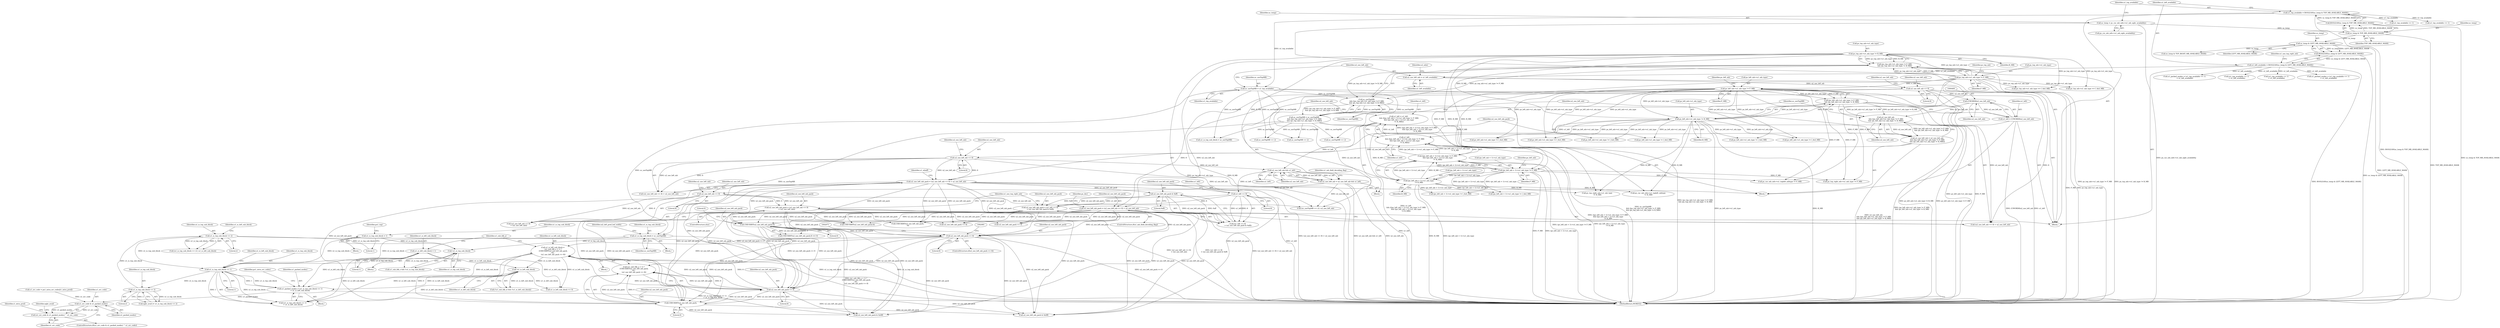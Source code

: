 digraph "0_Android_a583270e1c96d307469c83dc42bd3c5f1b9ef63f@integer" {
"1002397" [label="(Call,u1_packed_modes = (u1_is_top_sub_block << 1)\n + u1_is_left_sub_block)"];
"1002400" [label="(Call,u1_is_top_sub_block << 1)"];
"1002494" [label="(Call,u1_is_top_sub_block << 2)"];
"1002465" [label="(Call,u1_is_top_sub_block << 2)"];
"1002370" [label="(Call,!u1_is_top_sub_block)"];
"1001825" [label="(Call,u1_is_top_sub_block = uc_useTopMB)"];
"1000285" [label="(Call,uc_useTopMB = u1_top_available)"];
"1000257" [label="(Call,u1_top_available = BOOLEAN(uc_temp & TOP_MB_AVAILABLE_MASK))"];
"1000259" [label="(Call,BOOLEAN(uc_temp & TOP_MB_AVAILABLE_MASK))"];
"1000260" [label="(Call,uc_temp & TOP_MB_AVAILABLE_MASK)"];
"1000251" [label="(Call,uc_temp = ps_cur_mb_info->u1_mb_ngbr_availablity)"];
"1000411" [label="(Call,uc_useTopMB = uc_useTopMB\n && ((ps_top_mb->u1_mb_type != P_MB)\n && (ps_top_mb->u1_mb_type != B_MB)))"];
"1000413" [label="(Call,uc_useTopMB\n && ((ps_top_mb->u1_mb_type != P_MB)\n && (ps_top_mb->u1_mb_type != B_MB)))"];
"1000415" [label="(Call,(ps_top_mb->u1_mb_type != P_MB)\n && (ps_top_mb->u1_mb_type != B_MB))"];
"1000416" [label="(Call,ps_top_mb->u1_mb_type != P_MB)"];
"1000421" [label="(Call,ps_top_mb->u1_mb_type != B_MB)"];
"1002312" [label="(Call,u1_is_top_sub_block = 1)"];
"1002375" [label="(Call,!u1_is_left_sub_block)"];
"1002297" [label="(Call,u1_is_left_sub_block =\n (u1_sub_blk_y < 1) ?\n (CHECKBIT(u2_use_left_mb_pack,\n 0)) :\n (u2_use_left_mb_pack >> 8))"];
"1002303" [label="(Call,CHECKBIT(u2_use_left_mb_pack,\n 0))"];
"1002021" [label="(Call,CHECKBIT(u2_use_left_mb_pack,0))"];
"1000441" [label="(Call,u2_use_left_mb_pack = (u2_use_left_mb << 8) + u2_use_left_mb)"];
"1000444" [label="(Call,u2_use_left_mb << 8)"];
"1000426" [label="(Call,u2_use_left_mb = u2_use_left_mb\n && ((ps_left_mb->u1_mb_type != P_MB)\n && (ps_left_mb->u1_mb_type != B_MB)))"];
"1000428" [label="(Call,u2_use_left_mb\n && ((ps_left_mb->u1_mb_type != P_MB)\n && (ps_left_mb->u1_mb_type != B_MB)))"];
"1000408" [label="(Call,(UWORD8)u2_use_left_mb)"];
"1000394" [label="(Call,u2_use_left_mb << 8)"];
"1000289" [label="(Call,u2_use_left_mb = u1_left_available)"];
"1000264" [label="(Call,u1_left_available = BOOLEAN(uc_temp & LEFT_MB_AVAILABLE_MASK))"];
"1000266" [label="(Call,BOOLEAN(uc_temp & LEFT_MB_AVAILABLE_MASK))"];
"1000267" [label="(Call,uc_temp & LEFT_MB_AVAILABLE_MASK)"];
"1000430" [label="(Call,(ps_left_mb->u1_mb_type != P_MB)\n && (ps_left_mb->u1_mb_type != B_MB))"];
"1000431" [label="(Call,ps_left_mb->u1_mb_type != P_MB)"];
"1000436" [label="(Call,ps_left_mb->u1_mb_type != B_MB)"];
"1000391" [label="(Call,u2_use_left_mb_pack = (u2_use_left_mb << 8) + u2_use_left_mb)"];
"1000494" [label="(Call,u2_use_left_mb_pack = (u2_use_left_mb << 8)\n + (u2_use_left_mb))"];
"1000497" [label="(Call,u2_use_left_mb << 8)"];
"1000477" [label="(Call,u2_use_left_mb = u2_use_left_mb && u1_left)"];
"1000479" [label="(Call,u2_use_left_mb && u1_left)"];
"1000458" [label="(Call,u1_left = u1_left\n && (((ps_left_mb + 1)->u1_mb_type != P_MB)\n && ((ps_left_mb + 1)->u1_mb_type\n != B_MB)))"];
"1000460" [label="(Call,u1_left\n && (((ps_left_mb + 1)->u1_mb_type != P_MB)\n && ((ps_left_mb + 1)->u1_mb_type\n != B_MB)))"];
"1000406" [label="(Call,u1_left = (UWORD8)u2_use_left_mb)"];
"1000462" [label="(Call,((ps_left_mb + 1)->u1_mb_type != P_MB)\n && ((ps_left_mb + 1)->u1_mb_type\n != B_MB))"];
"1000463" [label="(Call,(ps_left_mb + 1)->u1_mb_type != P_MB)"];
"1000470" [label="(Call,(ps_left_mb + 1)->u1_mb_type\n != B_MB)"];
"1000484" [label="(Call,u2_use_left_mb_pack = (u1_left << 8)\n + (u2_use_left_mb_pack & 0xff))"];
"1000487" [label="(Call,u1_left << 8)"];
"1000490" [label="(Call,u2_use_left_mb_pack & 0xff)"];
"1002064" [label="(Call,u2_use_left_mb_pack >> 8)"];
"1002306" [label="(Call,u2_use_left_mb_pack >> 8)"];
"1002292" [label="(Call,u1_is_left_sub_block = 1)"];
"1002442" [label="(Call,u1_err_code & u1_packed_modes)"];
"1002441" [label="(Call,(u1_err_code & u1_packed_modes) ^ u1_err_code)"];
"1000457" [label="(Block,)"];
"1002306" [label="(Call,u2_use_left_mb_pack >> 8)"];
"1000287" [label="(Identifier,u1_top_available)"];
"1002466" [label="(Identifier,u1_is_top_sub_block)"];
"1002299" [label="(Call,(u1_sub_blk_y < 1) ?\n (CHECKBIT(u2_use_left_mb_pack,\n 0)) :\n (u2_use_left_mb_pack >> 8))"];
"1000440" [label="(Identifier,B_MB)"];
"1002406" [label="(Identifier,pu1_intra_err_codes)"];
"1000429" [label="(Identifier,u2_use_left_mb)"];
"1002445" [label="(Identifier,u1_err_code)"];
"1002444" [label="(Identifier,u1_packed_modes)"];
"1002297" [label="(Call,u1_is_left_sub_block =\n (u1_sub_blk_y < 1) ?\n (CHECKBIT(u2_use_left_mb_pack,\n 0)) :\n (u2_use_left_mb_pack >> 8))"];
"1002460" [label="(Call,u1_is_left_sub_block << 0)"];
"1000499" [label="(Literal,8)"];
"1001825" [label="(Call,u1_is_top_sub_block = uc_useTopMB)"];
"1002495" [label="(Identifier,u1_is_top_sub_block)"];
"1002024" [label="(Literal,0)"];
"1001891" [label="(Call,ps_top_mb->u1_mb_type == I_4x4_MB)"];
"1000395" [label="(Identifier,u2_use_left_mb)"];
"1000422" [label="(Call,ps_top_mb->u1_mb_type)"];
"1000461" [label="(Identifier,u1_left)"];
"1000413" [label="(Call,uc_useTopMB\n && ((ps_top_mb->u1_mb_type != P_MB)\n && (ps_top_mb->u1_mb_type != B_MB)))"];
"1002021" [label="(Call,CHECKBIT(u2_use_left_mb_pack,0))"];
"1002493" [label="(Call,(u1_is_top_sub_block << 2) | u1_is_left_sub_block)"];
"1000397" [label="(Identifier,u2_use_left_mb)"];
"1002066" [label="(Literal,8)"];
"1002496" [label="(Literal,2)"];
"1001943" [label="(Call,ps_left_mb->u1_mb_type != I_4x4_MB)"];
"1002448" [label="(Identifier,i1_intra_pred)"];
"1000463" [label="(Call,(ps_left_mb + 1)->u1_mb_type != P_MB)"];
"1000521" [label="(Call,ps_cur_mb_info->u1_topleft_mbtype != P_MB)"];
"1000497" [label="(Call,u2_use_left_mb << 8)"];
"1002371" [label="(Identifier,u1_is_top_sub_block)"];
"1002064" [label="(Call,u2_use_left_mb_pack >> 8)"];
"1002305" [label="(Literal,0)"];
"1001130" [label="(Call,ps_left_mb->u1_mb_type != I_4x4_MB)"];
"1000259" [label="(Call,BOOLEAN(uc_temp & TOP_MB_AVAILABLE_MASK))"];
"1002440" [label="(ControlStructure,if((u1_err_code & u1_packed_modes) ^ u1_err_code))"];
"1002304" [label="(Identifier,u2_use_left_mb_pack)"];
"1002313" [label="(Identifier,u1_is_top_sub_block)"];
"1001238" [label="(Call,u2_use_left_mb_pack >> 8)"];
"1000404" [label="(Block,)"];
"1000410" [label="(Identifier,u2_use_left_mb)"];
"1000272" [label="(Identifier,u1_use_top_right_mb)"];
"1000425" [label="(Identifier,B_MB)"];
"1000478" [label="(Identifier,u2_use_left_mb)"];
"1002400" [label="(Call,u1_is_top_sub_block << 1)"];
"1000290" [label="(Identifier,u2_use_left_mb)"];
"1002700" [label="(Call,u2_use_left_mb_pack & 0x0ff)"];
"1000392" [label="(Identifier,u2_use_left_mb_pack)"];
"1000291" [label="(Identifier,u1_left_available)"];
"1000498" [label="(Identifier,u2_use_left_mb)"];
"1002465" [label="(Call,u1_is_top_sub_block << 2)"];
"1002497" [label="(Identifier,u1_is_left_sub_block)"];
"1000420" [label="(Identifier,P_MB)"];
"1002013" [label="(Call,ps_left_mb->u1_mb_type != I_4x4_MB)"];
"1000407" [label="(Identifier,u1_left)"];
"1000482" [label="(ControlStructure,if(u1_mb_field_decoding_flag))"];
"1000481" [label="(Identifier,u1_left)"];
"1002307" [label="(Identifier,u2_use_left_mb_pack)"];
"1000251" [label="(Call,uc_temp = ps_cur_mb_info->u1_mb_ngbr_availablity)"];
"1000423" [label="(Identifier,ps_top_mb)"];
"1000488" [label="(Identifier,u1_left)"];
"1001086" [label="(Call,ps_top_mb->u1_mb_type == I_4x4_MB)"];
"1000458" [label="(Call,u1_left = u1_left\n && (((ps_left_mb + 1)->u1_mb_type != P_MB)\n && ((ps_left_mb + 1)->u1_mb_type\n != B_MB)))"];
"1000464" [label="(Call,(ps_left_mb + 1)->u1_mb_type)"];
"1003097" [label="(Call,u2_use_left_mb_pack & 0x0ff)"];
"1000447" [label="(Identifier,u2_use_left_mb)"];
"1002308" [label="(Literal,8)"];
"1002316" [label="(Identifier,pu1_top)"];
"1000401" [label="(Identifier,ps_dec)"];
"1002463" [label="(Call,ngbr_avail |= u1_is_top_sub_block << 2)"];
"1000253" [label="(Call,ps_cur_mb_info->u1_mb_ngbr_availablity)"];
"1000441" [label="(Call,u2_use_left_mb_pack = (u2_use_left_mb << 8) + u2_use_left_mb)"];
"1000526" [label="(Call,ps_cur_mb_info->u1_topleft_mbtype\n != B_MB)"];
"1000496" [label="(Call,(u2_use_left_mb << 8)\n + (u2_use_left_mb))"];
"1001826" [label="(Identifier,u1_is_top_sub_block)"];
"1002065" [label="(Identifier,u2_use_left_mb_pack)"];
"1000491" [label="(Identifier,u2_use_left_mb_pack)"];
"1000432" [label="(Call,ps_left_mb->u1_mb_type)"];
"1001020" [label="(Call,u1_is_top_sub_block = uc_useTopMB)"];
"1002292" [label="(Call,u1_is_left_sub_block = 1)"];
"1002638" [label="(Call,(u1_top_available << 1)\n + u1_left_available)"];
"1002298" [label="(Identifier,u1_is_left_sub_block)"];
"1000493" [label="(ControlStructure,else)"];
"1000477" [label="(Call,u2_use_left_mb = u2_use_left_mb && u1_left)"];
"1000476" [label="(Identifier,B_MB)"];
"1000437" [label="(Call,ps_left_mb->u1_mb_type)"];
"1002055" [label="(Call,(ps_left_mb + 1)->u1_mb_type != I_4x4_MB)"];
"1000444" [label="(Call,u2_use_left_mb << 8)"];
"1002375" [label="(Call,!u1_is_left_sub_block)"];
"1001822" [label="(Block,)"];
"1000267" [label="(Call,uc_temp & LEFT_MB_AVAILABLE_MASK)"];
"1001448" [label="(Call,u2_use_left_mb_pack >> 8)"];
"1000285" [label="(Call,uc_useTopMB = u1_top_available)"];
"1002639" [label="(Call,u1_top_available << 1)"];
"1000494" [label="(Call,u2_use_left_mb_pack = (u2_use_left_mb << 8)\n + (u2_use_left_mb))"];
"1002370" [label="(Call,!u1_is_top_sub_block)"];
"1000462" [label="(Call,((ps_left_mb + 1)->u1_mb_type != P_MB)\n && ((ps_left_mb + 1)->u1_mb_type\n != B_MB))"];
"1000896" [label="(Call,uc_useTopMB << 2)"];
"1001198" [label="(Call,CHECKBIT(u2_use_left_mb_pack,0))"];
"1000393" [label="(Call,(u2_use_left_mb << 8) + u2_use_left_mb)"];
"1000431" [label="(Call,ps_left_mb->u1_mb_type != P_MB)"];
"1002063" [label="(ControlStructure,if(u2_use_left_mb_pack >> 8))"];
"1000417" [label="(Call,ps_top_mb->u1_mb_type)"];
"1000430" [label="(Call,(ps_left_mb->u1_mb_type != P_MB)\n && (ps_left_mb->u1_mb_type != B_MB))"];
"1000415" [label="(Call,(ps_top_mb->u1_mb_type != P_MB)\n && (ps_top_mb->u1_mb_type != B_MB))"];
"1000502" [label="(Identifier,u1_use_top_right_mb)"];
"1002494" [label="(Call,u1_is_top_sub_block << 2)"];
"1000479" [label="(Call,u2_use_left_mb && u1_left)"];
"1000268" [label="(Identifier,uc_temp)"];
"1002296" [label="(Block,)"];
"1003254" [label="(MethodReturn,WORD32)"];
"1000274" [label="(Call,uc_temp & TOP_RIGHT_MB_AVAILABLE_MASK)"];
"1001368" [label="(Call,ps_left_mb->u1_mb_type != I_4x4_MB)"];
"1002293" [label="(Identifier,u1_is_left_sub_block)"];
"1000414" [label="(Identifier,uc_useTopMB)"];
"1000443" [label="(Call,(u2_use_left_mb << 8) + u2_use_left_mb)"];
"1002398" [label="(Identifier,u1_packed_modes)"];
"1001229" [label="(Call,(ps_left_mb + 1)->u1_mb_type != I_4x4_MB)"];
"1000416" [label="(Call,ps_top_mb->u1_mb_type != P_MB)"];
"1000486" [label="(Call,(u1_left << 8)\n + (u2_use_left_mb_pack & 0xff))"];
"1000446" [label="(Literal,8)"];
"1000485" [label="(Identifier,u2_use_left_mb_pack)"];
"1000506" [label="(Call,ps_top_right_mb->u1_mb_type != P_MB)"];
"1002435" [label="(Call,u1_err_code = pu1_intra_err_codes[i1_intra_pred])"];
"1002022" [label="(Identifier,u2_use_left_mb_pack)"];
"1002467" [label="(Literal,2)"];
"1002397" [label="(Call,u1_packed_modes = (u1_is_top_sub_block << 1)\n + u1_is_left_sub_block)"];
"1002023" [label="(Literal,0)"];
"1001445" [label="(Call,CHECKBIT(u2_use_left_mb_pack,\n 0))"];
"1000257" [label="(Call,u1_top_available = BOOLEAN(uc_temp & TOP_MB_AVAILABLE_MASK))"];
"1000427" [label="(Identifier,u2_use_left_mb)"];
"1000265" [label="(Identifier,u1_left_available)"];
"1000411" [label="(Call,uc_useTopMB = uc_useTopMB\n && ((ps_top_mb->u1_mb_type != P_MB)\n && (ps_top_mb->u1_mb_type != B_MB)))"];
"1000252" [label="(Identifier,uc_temp)"];
"1000408" [label="(Call,(UWORD8)u2_use_left_mb)"];
"1000471" [label="(Call,(ps_left_mb + 1)->u1_mb_type)"];
"1000262" [label="(Identifier,TOP_MB_AVAILABLE_MASK)"];
"1002291" [label="(Block,)"];
"1000243" [label="(Block,)"];
"1002376" [label="(Identifier,u1_is_left_sub_block)"];
"1000449" [label="(Identifier,u1_mbaff)"];
"1000470" [label="(Call,(ps_left_mb + 1)->u1_mb_type\n != B_MB)"];
"1002368" [label="(Call,u1_sub_blk_x && (!u1_is_top_sub_block))"];
"1000436" [label="(Call,ps_left_mb->u1_mb_type != B_MB)"];
"1000412" [label="(Identifier,uc_useTopMB)"];
"1002311" [label="(Block,)"];
"1001190" [label="(Call,ps_left_mb->u1_mb_type != I_4x4_MB)"];
"1000495" [label="(Identifier,u2_use_left_mb_pack)"];
"1000286" [label="(Identifier,uc_useTopMB)"];
"1000445" [label="(Identifier,u2_use_left_mb)"];
"1002310" [label="(Identifier,u1_sub_blk_y)"];
"1000490" [label="(Call,u2_use_left_mb_pack & 0xff)"];
"1002402" [label="(Literal,1)"];
"1000391" [label="(Call,u2_use_left_mb_pack = (u2_use_left_mb << 8) + u2_use_left_mb)"];
"1000469" [label="(Identifier,P_MB)"];
"1002401" [label="(Identifier,u1_is_top_sub_block)"];
"1000421" [label="(Call,ps_top_mb->u1_mb_type != B_MB)"];
"1000459" [label="(Identifier,u1_left)"];
"1000260" [label="(Call,uc_temp & TOP_MB_AVAILABLE_MASK)"];
"1000269" [label="(Identifier,LEFT_MB_AVAILABLE_MASK)"];
"1003244" [label="(Call,uc_useTopMB << 2)"];
"1000438" [label="(Identifier,ps_left_mb)"];
"1002395" [label="(Block,)"];
"1000261" [label="(Identifier,uc_temp)"];
"1000489" [label="(Literal,8)"];
"1002403" [label="(Identifier,u1_is_left_sub_block)"];
"1000426" [label="(Call,u2_use_left_mb = u2_use_left_mb\n && ((ps_left_mb->u1_mb_type != P_MB)\n && (ps_left_mb->u1_mb_type != B_MB)))"];
"1000302" [label="(Identifier,u2_mbx)"];
"1000394" [label="(Call,u2_use_left_mb << 8)"];
"1000798" [label="(Call,(u1_top_available << 1)\n + u1_left_available)"];
"1002372" [label="(Call,(!u1_sub_blk_x) && (!u1_is_left_sub_block))"];
"1002441" [label="(Call,(u1_err_code & u1_packed_modes) ^ u1_err_code)"];
"1000483" [label="(Identifier,u1_mb_field_decoding_flag)"];
"1002847" [label="(Call,uc_useTopMB << 2)"];
"1001841" [label="(Identifier,ui2_left_pred_buf_width)"];
"1002314" [label="(Literal,1)"];
"1002442" [label="(Call,u1_err_code & u1_packed_modes)"];
"1002020" [label="(Call,CHECKBIT(u2_use_left_mb_pack,0) == 0)"];
"1000799" [label="(Call,u1_top_available << 1)"];
"1000406" [label="(Call,u1_left = (UWORD8)u2_use_left_mb)"];
"1000895" [label="(Call,(uc_useTopMB << 2) | u2_use_left_mb)"];
"1002443" [label="(Identifier,u1_err_code)"];
"1000435" [label="(Identifier,P_MB)"];
"1000473" [label="(Identifier,ps_left_mb)"];
"1002294" [label="(Literal,1)"];
"1000442" [label="(Identifier,u2_use_left_mb_pack)"];
"1000289" [label="(Call,u2_use_left_mb = u1_left_available)"];
"1000264" [label="(Call,u1_left_available = BOOLEAN(uc_temp & LEFT_MB_AVAILABLE_MASK))"];
"1000428" [label="(Call,u2_use_left_mb\n && ((ps_left_mb->u1_mb_type != P_MB)\n && (ps_left_mb->u1_mb_type != B_MB)))"];
"1000258" [label="(Identifier,u1_top_available)"];
"1002303" [label="(Call,CHECKBIT(u2_use_left_mb_pack,\n 0))"];
"1000396" [label="(Literal,8)"];
"1000487" [label="(Call,u1_left << 8)"];
"1002459" [label="(Identifier,ngbr_avail)"];
"1001827" [label="(Identifier,uc_useTopMB)"];
"1000460" [label="(Call,u1_left\n && (((ps_left_mb + 1)->u1_mb_type != P_MB)\n && ((ps_left_mb + 1)->u1_mb_type\n != B_MB)))"];
"1002399" [label="(Call,(u1_is_top_sub_block << 1)\n + u1_is_left_sub_block)"];
"1000492" [label="(Literal,0xff)"];
"1002197" [label="(Call,ps_left_mb->u1_mb_type != I_4x4_MB)"];
"1000500" [label="(Identifier,u2_use_left_mb)"];
"1000480" [label="(Identifier,u2_use_left_mb)"];
"1000266" [label="(Call,BOOLEAN(uc_temp & LEFT_MB_AVAILABLE_MASK))"];
"1002312" [label="(Call,u1_is_top_sub_block = 1)"];
"1000484" [label="(Call,u2_use_left_mb_pack = (u1_left << 8)\n + (u2_use_left_mb_pack & 0xff))"];
"1000511" [label="(Call,ps_top_right_mb->u1_mb_type\n != B_MB)"];
"1002636" [label="(Call,u1_packed_modes = (u1_top_available << 1)\n + u1_left_available)"];
"1000796" [label="(Call,u1_packed_modes = (u1_top_available << 1)\n + u1_left_available)"];
"1002397" -> "1002395"  [label="AST: "];
"1002397" -> "1002399"  [label="CFG: "];
"1002398" -> "1002397"  [label="AST: "];
"1002399" -> "1002397"  [label="AST: "];
"1002406" -> "1002397"  [label="CFG: "];
"1002397" -> "1003254"  [label="DDG: (u1_is_top_sub_block << 1)\n + u1_is_left_sub_block"];
"1002400" -> "1002397"  [label="DDG: u1_is_top_sub_block"];
"1002400" -> "1002397"  [label="DDG: 1"];
"1002375" -> "1002397"  [label="DDG: u1_is_left_sub_block"];
"1002297" -> "1002397"  [label="DDG: u1_is_left_sub_block"];
"1002292" -> "1002397"  [label="DDG: u1_is_left_sub_block"];
"1002397" -> "1002442"  [label="DDG: u1_packed_modes"];
"1002400" -> "1002399"  [label="AST: "];
"1002400" -> "1002402"  [label="CFG: "];
"1002401" -> "1002400"  [label="AST: "];
"1002402" -> "1002400"  [label="AST: "];
"1002403" -> "1002400"  [label="CFG: "];
"1002400" -> "1002399"  [label="DDG: u1_is_top_sub_block"];
"1002400" -> "1002399"  [label="DDG: 1"];
"1002494" -> "1002400"  [label="DDG: u1_is_top_sub_block"];
"1002370" -> "1002400"  [label="DDG: u1_is_top_sub_block"];
"1001825" -> "1002400"  [label="DDG: u1_is_top_sub_block"];
"1002312" -> "1002400"  [label="DDG: u1_is_top_sub_block"];
"1002400" -> "1002465"  [label="DDG: u1_is_top_sub_block"];
"1002494" -> "1002493"  [label="AST: "];
"1002494" -> "1002496"  [label="CFG: "];
"1002495" -> "1002494"  [label="AST: "];
"1002496" -> "1002494"  [label="AST: "];
"1002497" -> "1002494"  [label="CFG: "];
"1002494" -> "1003254"  [label="DDG: u1_is_top_sub_block"];
"1002494" -> "1002370"  [label="DDG: u1_is_top_sub_block"];
"1002494" -> "1002493"  [label="DDG: u1_is_top_sub_block"];
"1002494" -> "1002493"  [label="DDG: 2"];
"1002465" -> "1002494"  [label="DDG: u1_is_top_sub_block"];
"1002465" -> "1002463"  [label="AST: "];
"1002465" -> "1002467"  [label="CFG: "];
"1002466" -> "1002465"  [label="AST: "];
"1002467" -> "1002465"  [label="AST: "];
"1002463" -> "1002465"  [label="CFG: "];
"1002465" -> "1002463"  [label="DDG: u1_is_top_sub_block"];
"1002465" -> "1002463"  [label="DDG: 2"];
"1002370" -> "1002368"  [label="AST: "];
"1002370" -> "1002371"  [label="CFG: "];
"1002371" -> "1002370"  [label="AST: "];
"1002368" -> "1002370"  [label="CFG: "];
"1002370" -> "1002368"  [label="DDG: u1_is_top_sub_block"];
"1001825" -> "1002370"  [label="DDG: u1_is_top_sub_block"];
"1002312" -> "1002370"  [label="DDG: u1_is_top_sub_block"];
"1001825" -> "1001822"  [label="AST: "];
"1001825" -> "1001827"  [label="CFG: "];
"1001826" -> "1001825"  [label="AST: "];
"1001827" -> "1001825"  [label="AST: "];
"1001841" -> "1001825"  [label="CFG: "];
"1001825" -> "1003254"  [label="DDG: u1_is_top_sub_block"];
"1000285" -> "1001825"  [label="DDG: uc_useTopMB"];
"1000411" -> "1001825"  [label="DDG: uc_useTopMB"];
"1000285" -> "1000243"  [label="AST: "];
"1000285" -> "1000287"  [label="CFG: "];
"1000286" -> "1000285"  [label="AST: "];
"1000287" -> "1000285"  [label="AST: "];
"1000290" -> "1000285"  [label="CFG: "];
"1000257" -> "1000285"  [label="DDG: u1_top_available"];
"1000285" -> "1000413"  [label="DDG: uc_useTopMB"];
"1000285" -> "1000896"  [label="DDG: uc_useTopMB"];
"1000285" -> "1001020"  [label="DDG: uc_useTopMB"];
"1000285" -> "1002847"  [label="DDG: uc_useTopMB"];
"1000285" -> "1003244"  [label="DDG: uc_useTopMB"];
"1000257" -> "1000243"  [label="AST: "];
"1000257" -> "1000259"  [label="CFG: "];
"1000258" -> "1000257"  [label="AST: "];
"1000259" -> "1000257"  [label="AST: "];
"1000265" -> "1000257"  [label="CFG: "];
"1000257" -> "1003254"  [label="DDG: BOOLEAN(uc_temp & TOP_MB_AVAILABLE_MASK)"];
"1000259" -> "1000257"  [label="DDG: uc_temp & TOP_MB_AVAILABLE_MASK"];
"1000257" -> "1000799"  [label="DDG: u1_top_available"];
"1000257" -> "1002639"  [label="DDG: u1_top_available"];
"1000259" -> "1000260"  [label="CFG: "];
"1000260" -> "1000259"  [label="AST: "];
"1000259" -> "1003254"  [label="DDG: uc_temp & TOP_MB_AVAILABLE_MASK"];
"1000260" -> "1000259"  [label="DDG: uc_temp"];
"1000260" -> "1000259"  [label="DDG: TOP_MB_AVAILABLE_MASK"];
"1000260" -> "1000262"  [label="CFG: "];
"1000261" -> "1000260"  [label="AST: "];
"1000262" -> "1000260"  [label="AST: "];
"1000260" -> "1003254"  [label="DDG: TOP_MB_AVAILABLE_MASK"];
"1000251" -> "1000260"  [label="DDG: uc_temp"];
"1000260" -> "1000267"  [label="DDG: uc_temp"];
"1000251" -> "1000243"  [label="AST: "];
"1000251" -> "1000253"  [label="CFG: "];
"1000252" -> "1000251"  [label="AST: "];
"1000253" -> "1000251"  [label="AST: "];
"1000258" -> "1000251"  [label="CFG: "];
"1000251" -> "1003254"  [label="DDG: ps_cur_mb_info->u1_mb_ngbr_availablity"];
"1000411" -> "1000404"  [label="AST: "];
"1000411" -> "1000413"  [label="CFG: "];
"1000412" -> "1000411"  [label="AST: "];
"1000413" -> "1000411"  [label="AST: "];
"1000427" -> "1000411"  [label="CFG: "];
"1000411" -> "1003254"  [label="DDG: uc_useTopMB\n && ((ps_top_mb->u1_mb_type != P_MB)\n && (ps_top_mb->u1_mb_type != B_MB))"];
"1000413" -> "1000411"  [label="DDG: uc_useTopMB"];
"1000413" -> "1000411"  [label="DDG: (ps_top_mb->u1_mb_type != P_MB)\n && (ps_top_mb->u1_mb_type != B_MB)"];
"1000411" -> "1000896"  [label="DDG: uc_useTopMB"];
"1000411" -> "1001020"  [label="DDG: uc_useTopMB"];
"1000411" -> "1002847"  [label="DDG: uc_useTopMB"];
"1000411" -> "1003244"  [label="DDG: uc_useTopMB"];
"1000413" -> "1000414"  [label="CFG: "];
"1000413" -> "1000415"  [label="CFG: "];
"1000414" -> "1000413"  [label="AST: "];
"1000415" -> "1000413"  [label="AST: "];
"1000413" -> "1003254"  [label="DDG: (ps_top_mb->u1_mb_type != P_MB)\n && (ps_top_mb->u1_mb_type != B_MB)"];
"1000415" -> "1000413"  [label="DDG: ps_top_mb->u1_mb_type != P_MB"];
"1000415" -> "1000413"  [label="DDG: ps_top_mb->u1_mb_type != B_MB"];
"1000415" -> "1000416"  [label="CFG: "];
"1000415" -> "1000421"  [label="CFG: "];
"1000416" -> "1000415"  [label="AST: "];
"1000421" -> "1000415"  [label="AST: "];
"1000415" -> "1003254"  [label="DDG: ps_top_mb->u1_mb_type != P_MB"];
"1000415" -> "1003254"  [label="DDG: ps_top_mb->u1_mb_type != B_MB"];
"1000416" -> "1000415"  [label="DDG: ps_top_mb->u1_mb_type"];
"1000416" -> "1000415"  [label="DDG: P_MB"];
"1000421" -> "1000415"  [label="DDG: ps_top_mb->u1_mb_type"];
"1000421" -> "1000415"  [label="DDG: B_MB"];
"1000416" -> "1000420"  [label="CFG: "];
"1000417" -> "1000416"  [label="AST: "];
"1000420" -> "1000416"  [label="AST: "];
"1000423" -> "1000416"  [label="CFG: "];
"1000416" -> "1003254"  [label="DDG: P_MB"];
"1000416" -> "1003254"  [label="DDG: ps_top_mb->u1_mb_type"];
"1000416" -> "1000421"  [label="DDG: ps_top_mb->u1_mb_type"];
"1000416" -> "1000431"  [label="DDG: P_MB"];
"1000416" -> "1000463"  [label="DDG: P_MB"];
"1000416" -> "1000506"  [label="DDG: P_MB"];
"1000416" -> "1000521"  [label="DDG: P_MB"];
"1000416" -> "1001086"  [label="DDG: ps_top_mb->u1_mb_type"];
"1000416" -> "1001891"  [label="DDG: ps_top_mb->u1_mb_type"];
"1000421" -> "1000425"  [label="CFG: "];
"1000422" -> "1000421"  [label="AST: "];
"1000425" -> "1000421"  [label="AST: "];
"1000421" -> "1003254"  [label="DDG: ps_top_mb->u1_mb_type"];
"1000421" -> "1003254"  [label="DDG: B_MB"];
"1000421" -> "1000436"  [label="DDG: B_MB"];
"1000421" -> "1000470"  [label="DDG: B_MB"];
"1000421" -> "1000511"  [label="DDG: B_MB"];
"1000421" -> "1000526"  [label="DDG: B_MB"];
"1000421" -> "1001086"  [label="DDG: ps_top_mb->u1_mb_type"];
"1000421" -> "1001891"  [label="DDG: ps_top_mb->u1_mb_type"];
"1002312" -> "1002311"  [label="AST: "];
"1002312" -> "1002314"  [label="CFG: "];
"1002313" -> "1002312"  [label="AST: "];
"1002314" -> "1002312"  [label="AST: "];
"1002316" -> "1002312"  [label="CFG: "];
"1002375" -> "1002372"  [label="AST: "];
"1002375" -> "1002376"  [label="CFG: "];
"1002376" -> "1002375"  [label="AST: "];
"1002372" -> "1002375"  [label="CFG: "];
"1002375" -> "1002372"  [label="DDG: u1_is_left_sub_block"];
"1002297" -> "1002375"  [label="DDG: u1_is_left_sub_block"];
"1002292" -> "1002375"  [label="DDG: u1_is_left_sub_block"];
"1002375" -> "1002399"  [label="DDG: u1_is_left_sub_block"];
"1002375" -> "1002460"  [label="DDG: u1_is_left_sub_block"];
"1002297" -> "1002296"  [label="AST: "];
"1002297" -> "1002299"  [label="CFG: "];
"1002298" -> "1002297"  [label="AST: "];
"1002299" -> "1002297"  [label="AST: "];
"1002310" -> "1002297"  [label="CFG: "];
"1002297" -> "1003254"  [label="DDG: (u1_sub_blk_y < 1) ?\n (CHECKBIT(u2_use_left_mb_pack,\n 0)) :\n (u2_use_left_mb_pack >> 8)"];
"1002303" -> "1002297"  [label="DDG: u2_use_left_mb_pack"];
"1002303" -> "1002297"  [label="DDG: 0"];
"1002064" -> "1002297"  [label="DDG: u2_use_left_mb_pack >> 8"];
"1002306" -> "1002297"  [label="DDG: u2_use_left_mb_pack"];
"1002306" -> "1002297"  [label="DDG: 8"];
"1002297" -> "1002399"  [label="DDG: u1_is_left_sub_block"];
"1002297" -> "1002460"  [label="DDG: u1_is_left_sub_block"];
"1002303" -> "1002299"  [label="AST: "];
"1002303" -> "1002305"  [label="CFG: "];
"1002304" -> "1002303"  [label="AST: "];
"1002305" -> "1002303"  [label="AST: "];
"1002299" -> "1002303"  [label="CFG: "];
"1002303" -> "1002299"  [label="DDG: u2_use_left_mb_pack"];
"1002303" -> "1002299"  [label="DDG: 0"];
"1002021" -> "1002303"  [label="DDG: u2_use_left_mb_pack"];
"1000441" -> "1002303"  [label="DDG: u2_use_left_mb_pack"];
"1002064" -> "1002303"  [label="DDG: u2_use_left_mb_pack"];
"1000391" -> "1002303"  [label="DDG: u2_use_left_mb_pack"];
"1000494" -> "1002303"  [label="DDG: u2_use_left_mb_pack"];
"1002306" -> "1002303"  [label="DDG: u2_use_left_mb_pack"];
"1000484" -> "1002303"  [label="DDG: u2_use_left_mb_pack"];
"1002303" -> "1002306"  [label="DDG: u2_use_left_mb_pack"];
"1002303" -> "1002700"  [label="DDG: u2_use_left_mb_pack"];
"1002303" -> "1003097"  [label="DDG: u2_use_left_mb_pack"];
"1002021" -> "1002020"  [label="AST: "];
"1002021" -> "1002023"  [label="CFG: "];
"1002022" -> "1002021"  [label="AST: "];
"1002023" -> "1002021"  [label="AST: "];
"1002024" -> "1002021"  [label="CFG: "];
"1002021" -> "1002020"  [label="DDG: u2_use_left_mb_pack"];
"1002021" -> "1002020"  [label="DDG: 0"];
"1000441" -> "1002021"  [label="DDG: u2_use_left_mb_pack"];
"1000391" -> "1002021"  [label="DDG: u2_use_left_mb_pack"];
"1000494" -> "1002021"  [label="DDG: u2_use_left_mb_pack"];
"1000484" -> "1002021"  [label="DDG: u2_use_left_mb_pack"];
"1002021" -> "1002064"  [label="DDG: u2_use_left_mb_pack"];
"1002021" -> "1002306"  [label="DDG: u2_use_left_mb_pack"];
"1002021" -> "1002700"  [label="DDG: u2_use_left_mb_pack"];
"1002021" -> "1003097"  [label="DDG: u2_use_left_mb_pack"];
"1000441" -> "1000404"  [label="AST: "];
"1000441" -> "1000443"  [label="CFG: "];
"1000442" -> "1000441"  [label="AST: "];
"1000443" -> "1000441"  [label="AST: "];
"1000449" -> "1000441"  [label="CFG: "];
"1000441" -> "1003254"  [label="DDG: (u2_use_left_mb << 8) + u2_use_left_mb"];
"1000444" -> "1000441"  [label="DDG: u2_use_left_mb"];
"1000444" -> "1000441"  [label="DDG: 8"];
"1000441" -> "1000490"  [label="DDG: u2_use_left_mb_pack"];
"1000441" -> "1001198"  [label="DDG: u2_use_left_mb_pack"];
"1000441" -> "1001238"  [label="DDG: u2_use_left_mb_pack"];
"1000441" -> "1001445"  [label="DDG: u2_use_left_mb_pack"];
"1000441" -> "1001448"  [label="DDG: u2_use_left_mb_pack"];
"1000441" -> "1002064"  [label="DDG: u2_use_left_mb_pack"];
"1000441" -> "1002306"  [label="DDG: u2_use_left_mb_pack"];
"1000441" -> "1002700"  [label="DDG: u2_use_left_mb_pack"];
"1000441" -> "1003097"  [label="DDG: u2_use_left_mb_pack"];
"1000444" -> "1000443"  [label="AST: "];
"1000444" -> "1000446"  [label="CFG: "];
"1000445" -> "1000444"  [label="AST: "];
"1000446" -> "1000444"  [label="AST: "];
"1000447" -> "1000444"  [label="CFG: "];
"1000444" -> "1000443"  [label="DDG: u2_use_left_mb"];
"1000444" -> "1000443"  [label="DDG: 8"];
"1000426" -> "1000444"  [label="DDG: u2_use_left_mb"];
"1000444" -> "1000479"  [label="DDG: u2_use_left_mb"];
"1000444" -> "1000895"  [label="DDG: u2_use_left_mb"];
"1000426" -> "1000404"  [label="AST: "];
"1000426" -> "1000428"  [label="CFG: "];
"1000427" -> "1000426"  [label="AST: "];
"1000428" -> "1000426"  [label="AST: "];
"1000442" -> "1000426"  [label="CFG: "];
"1000426" -> "1003254"  [label="DDG: u2_use_left_mb\n && ((ps_left_mb->u1_mb_type != P_MB)\n && (ps_left_mb->u1_mb_type != B_MB))"];
"1000428" -> "1000426"  [label="DDG: u2_use_left_mb"];
"1000428" -> "1000426"  [label="DDG: (ps_left_mb->u1_mb_type != P_MB)\n && (ps_left_mb->u1_mb_type != B_MB)"];
"1000428" -> "1000429"  [label="CFG: "];
"1000428" -> "1000430"  [label="CFG: "];
"1000429" -> "1000428"  [label="AST: "];
"1000430" -> "1000428"  [label="AST: "];
"1000428" -> "1003254"  [label="DDG: (ps_left_mb->u1_mb_type != P_MB)\n && (ps_left_mb->u1_mb_type != B_MB)"];
"1000408" -> "1000428"  [label="DDG: u2_use_left_mb"];
"1000430" -> "1000428"  [label="DDG: ps_left_mb->u1_mb_type != P_MB"];
"1000430" -> "1000428"  [label="DDG: ps_left_mb->u1_mb_type != B_MB"];
"1000408" -> "1000406"  [label="AST: "];
"1000408" -> "1000410"  [label="CFG: "];
"1000409" -> "1000408"  [label="AST: "];
"1000410" -> "1000408"  [label="AST: "];
"1000406" -> "1000408"  [label="CFG: "];
"1000408" -> "1000406"  [label="DDG: u2_use_left_mb"];
"1000394" -> "1000408"  [label="DDG: u2_use_left_mb"];
"1000394" -> "1000393"  [label="AST: "];
"1000394" -> "1000396"  [label="CFG: "];
"1000395" -> "1000394"  [label="AST: "];
"1000396" -> "1000394"  [label="AST: "];
"1000397" -> "1000394"  [label="CFG: "];
"1000394" -> "1000391"  [label="DDG: u2_use_left_mb"];
"1000394" -> "1000391"  [label="DDG: 8"];
"1000394" -> "1000393"  [label="DDG: u2_use_left_mb"];
"1000394" -> "1000393"  [label="DDG: 8"];
"1000289" -> "1000394"  [label="DDG: u2_use_left_mb"];
"1000394" -> "1000895"  [label="DDG: u2_use_left_mb"];
"1000289" -> "1000243"  [label="AST: "];
"1000289" -> "1000291"  [label="CFG: "];
"1000290" -> "1000289"  [label="AST: "];
"1000291" -> "1000289"  [label="AST: "];
"1000302" -> "1000289"  [label="CFG: "];
"1000264" -> "1000289"  [label="DDG: u1_left_available"];
"1000264" -> "1000243"  [label="AST: "];
"1000264" -> "1000266"  [label="CFG: "];
"1000265" -> "1000264"  [label="AST: "];
"1000266" -> "1000264"  [label="AST: "];
"1000272" -> "1000264"  [label="CFG: "];
"1000264" -> "1003254"  [label="DDG: BOOLEAN(uc_temp & LEFT_MB_AVAILABLE_MASK)"];
"1000266" -> "1000264"  [label="DDG: uc_temp & LEFT_MB_AVAILABLE_MASK"];
"1000264" -> "1000796"  [label="DDG: u1_left_available"];
"1000264" -> "1000798"  [label="DDG: u1_left_available"];
"1000264" -> "1002636"  [label="DDG: u1_left_available"];
"1000264" -> "1002638"  [label="DDG: u1_left_available"];
"1000266" -> "1000267"  [label="CFG: "];
"1000267" -> "1000266"  [label="AST: "];
"1000266" -> "1003254"  [label="DDG: uc_temp & LEFT_MB_AVAILABLE_MASK"];
"1000267" -> "1000266"  [label="DDG: uc_temp"];
"1000267" -> "1000266"  [label="DDG: LEFT_MB_AVAILABLE_MASK"];
"1000267" -> "1000269"  [label="CFG: "];
"1000268" -> "1000267"  [label="AST: "];
"1000269" -> "1000267"  [label="AST: "];
"1000267" -> "1003254"  [label="DDG: LEFT_MB_AVAILABLE_MASK"];
"1000267" -> "1000274"  [label="DDG: uc_temp"];
"1000430" -> "1000431"  [label="CFG: "];
"1000430" -> "1000436"  [label="CFG: "];
"1000431" -> "1000430"  [label="AST: "];
"1000436" -> "1000430"  [label="AST: "];
"1000430" -> "1003254"  [label="DDG: ps_left_mb->u1_mb_type != B_MB"];
"1000430" -> "1003254"  [label="DDG: ps_left_mb->u1_mb_type != P_MB"];
"1000431" -> "1000430"  [label="DDG: ps_left_mb->u1_mb_type"];
"1000431" -> "1000430"  [label="DDG: P_MB"];
"1000436" -> "1000430"  [label="DDG: ps_left_mb->u1_mb_type"];
"1000436" -> "1000430"  [label="DDG: B_MB"];
"1000431" -> "1000435"  [label="CFG: "];
"1000432" -> "1000431"  [label="AST: "];
"1000435" -> "1000431"  [label="AST: "];
"1000438" -> "1000431"  [label="CFG: "];
"1000431" -> "1003254"  [label="DDG: ps_left_mb->u1_mb_type"];
"1000431" -> "1003254"  [label="DDG: P_MB"];
"1000431" -> "1000436"  [label="DDG: ps_left_mb->u1_mb_type"];
"1000431" -> "1000463"  [label="DDG: P_MB"];
"1000431" -> "1000506"  [label="DDG: P_MB"];
"1000431" -> "1000521"  [label="DDG: P_MB"];
"1000431" -> "1001130"  [label="DDG: ps_left_mb->u1_mb_type"];
"1000431" -> "1001190"  [label="DDG: ps_left_mb->u1_mb_type"];
"1000431" -> "1001368"  [label="DDG: ps_left_mb->u1_mb_type"];
"1000431" -> "1001943"  [label="DDG: ps_left_mb->u1_mb_type"];
"1000431" -> "1002013"  [label="DDG: ps_left_mb->u1_mb_type"];
"1000431" -> "1002197"  [label="DDG: ps_left_mb->u1_mb_type"];
"1000436" -> "1000440"  [label="CFG: "];
"1000437" -> "1000436"  [label="AST: "];
"1000440" -> "1000436"  [label="AST: "];
"1000436" -> "1003254"  [label="DDG: ps_left_mb->u1_mb_type"];
"1000436" -> "1003254"  [label="DDG: B_MB"];
"1000436" -> "1000470"  [label="DDG: B_MB"];
"1000436" -> "1000511"  [label="DDG: B_MB"];
"1000436" -> "1000526"  [label="DDG: B_MB"];
"1000436" -> "1001130"  [label="DDG: ps_left_mb->u1_mb_type"];
"1000436" -> "1001190"  [label="DDG: ps_left_mb->u1_mb_type"];
"1000436" -> "1001368"  [label="DDG: ps_left_mb->u1_mb_type"];
"1000436" -> "1001943"  [label="DDG: ps_left_mb->u1_mb_type"];
"1000436" -> "1002013"  [label="DDG: ps_left_mb->u1_mb_type"];
"1000436" -> "1002197"  [label="DDG: ps_left_mb->u1_mb_type"];
"1000391" -> "1000243"  [label="AST: "];
"1000391" -> "1000393"  [label="CFG: "];
"1000392" -> "1000391"  [label="AST: "];
"1000393" -> "1000391"  [label="AST: "];
"1000401" -> "1000391"  [label="CFG: "];
"1000391" -> "1003254"  [label="DDG: (u2_use_left_mb << 8) + u2_use_left_mb"];
"1000391" -> "1001198"  [label="DDG: u2_use_left_mb_pack"];
"1000391" -> "1001238"  [label="DDG: u2_use_left_mb_pack"];
"1000391" -> "1001445"  [label="DDG: u2_use_left_mb_pack"];
"1000391" -> "1001448"  [label="DDG: u2_use_left_mb_pack"];
"1000391" -> "1002064"  [label="DDG: u2_use_left_mb_pack"];
"1000391" -> "1002306"  [label="DDG: u2_use_left_mb_pack"];
"1000391" -> "1002700"  [label="DDG: u2_use_left_mb_pack"];
"1000391" -> "1003097"  [label="DDG: u2_use_left_mb_pack"];
"1000494" -> "1000493"  [label="AST: "];
"1000494" -> "1000496"  [label="CFG: "];
"1000495" -> "1000494"  [label="AST: "];
"1000496" -> "1000494"  [label="AST: "];
"1000502" -> "1000494"  [label="CFG: "];
"1000494" -> "1003254"  [label="DDG: (u2_use_left_mb << 8)\n + (u2_use_left_mb)"];
"1000497" -> "1000494"  [label="DDG: u2_use_left_mb"];
"1000497" -> "1000494"  [label="DDG: 8"];
"1000494" -> "1001198"  [label="DDG: u2_use_left_mb_pack"];
"1000494" -> "1001238"  [label="DDG: u2_use_left_mb_pack"];
"1000494" -> "1001445"  [label="DDG: u2_use_left_mb_pack"];
"1000494" -> "1001448"  [label="DDG: u2_use_left_mb_pack"];
"1000494" -> "1002064"  [label="DDG: u2_use_left_mb_pack"];
"1000494" -> "1002306"  [label="DDG: u2_use_left_mb_pack"];
"1000494" -> "1002700"  [label="DDG: u2_use_left_mb_pack"];
"1000494" -> "1003097"  [label="DDG: u2_use_left_mb_pack"];
"1000497" -> "1000496"  [label="AST: "];
"1000497" -> "1000499"  [label="CFG: "];
"1000498" -> "1000497"  [label="AST: "];
"1000499" -> "1000497"  [label="AST: "];
"1000500" -> "1000497"  [label="CFG: "];
"1000497" -> "1000496"  [label="DDG: u2_use_left_mb"];
"1000497" -> "1000496"  [label="DDG: 8"];
"1000477" -> "1000497"  [label="DDG: u2_use_left_mb"];
"1000497" -> "1000895"  [label="DDG: u2_use_left_mb"];
"1000477" -> "1000457"  [label="AST: "];
"1000477" -> "1000479"  [label="CFG: "];
"1000478" -> "1000477"  [label="AST: "];
"1000479" -> "1000477"  [label="AST: "];
"1000483" -> "1000477"  [label="CFG: "];
"1000477" -> "1003254"  [label="DDG: u2_use_left_mb && u1_left"];
"1000477" -> "1003254"  [label="DDG: u2_use_left_mb"];
"1000479" -> "1000477"  [label="DDG: u2_use_left_mb"];
"1000479" -> "1000477"  [label="DDG: u1_left"];
"1000477" -> "1000895"  [label="DDG: u2_use_left_mb"];
"1000479" -> "1000480"  [label="CFG: "];
"1000479" -> "1000481"  [label="CFG: "];
"1000480" -> "1000479"  [label="AST: "];
"1000481" -> "1000479"  [label="AST: "];
"1000479" -> "1003254"  [label="DDG: u1_left"];
"1000458" -> "1000479"  [label="DDG: u1_left"];
"1000479" -> "1000487"  [label="DDG: u1_left"];
"1000458" -> "1000457"  [label="AST: "];
"1000458" -> "1000460"  [label="CFG: "];
"1000459" -> "1000458"  [label="AST: "];
"1000460" -> "1000458"  [label="AST: "];
"1000478" -> "1000458"  [label="CFG: "];
"1000458" -> "1003254"  [label="DDG: u1_left\n && (((ps_left_mb + 1)->u1_mb_type != P_MB)\n && ((ps_left_mb + 1)->u1_mb_type\n != B_MB))"];
"1000460" -> "1000458"  [label="DDG: u1_left"];
"1000460" -> "1000458"  [label="DDG: ((ps_left_mb + 1)->u1_mb_type != P_MB)\n && ((ps_left_mb + 1)->u1_mb_type\n != B_MB)"];
"1000460" -> "1000461"  [label="CFG: "];
"1000460" -> "1000462"  [label="CFG: "];
"1000461" -> "1000460"  [label="AST: "];
"1000462" -> "1000460"  [label="AST: "];
"1000460" -> "1003254"  [label="DDG: ((ps_left_mb + 1)->u1_mb_type != P_MB)\n && ((ps_left_mb + 1)->u1_mb_type\n != B_MB)"];
"1000406" -> "1000460"  [label="DDG: u1_left"];
"1000462" -> "1000460"  [label="DDG: (ps_left_mb + 1)->u1_mb_type != P_MB"];
"1000462" -> "1000460"  [label="DDG: (ps_left_mb + 1)->u1_mb_type\n != B_MB"];
"1000406" -> "1000404"  [label="AST: "];
"1000407" -> "1000406"  [label="AST: "];
"1000412" -> "1000406"  [label="CFG: "];
"1000406" -> "1003254"  [label="DDG: u1_left"];
"1000406" -> "1003254"  [label="DDG: (UWORD8)u2_use_left_mb"];
"1000462" -> "1000463"  [label="CFG: "];
"1000462" -> "1000470"  [label="CFG: "];
"1000463" -> "1000462"  [label="AST: "];
"1000470" -> "1000462"  [label="AST: "];
"1000462" -> "1003254"  [label="DDG: (ps_left_mb + 1)->u1_mb_type != P_MB"];
"1000462" -> "1003254"  [label="DDG: (ps_left_mb + 1)->u1_mb_type\n != B_MB"];
"1000463" -> "1000462"  [label="DDG: (ps_left_mb + 1)->u1_mb_type"];
"1000463" -> "1000462"  [label="DDG: P_MB"];
"1000470" -> "1000462"  [label="DDG: (ps_left_mb + 1)->u1_mb_type"];
"1000470" -> "1000462"  [label="DDG: B_MB"];
"1000463" -> "1000469"  [label="CFG: "];
"1000464" -> "1000463"  [label="AST: "];
"1000469" -> "1000463"  [label="AST: "];
"1000473" -> "1000463"  [label="CFG: "];
"1000463" -> "1003254"  [label="DDG: P_MB"];
"1000463" -> "1003254"  [label="DDG: (ps_left_mb + 1)->u1_mb_type"];
"1000463" -> "1000470"  [label="DDG: (ps_left_mb + 1)->u1_mb_type"];
"1000463" -> "1000506"  [label="DDG: P_MB"];
"1000463" -> "1000521"  [label="DDG: P_MB"];
"1000463" -> "1001229"  [label="DDG: (ps_left_mb + 1)->u1_mb_type"];
"1000463" -> "1002055"  [label="DDG: (ps_left_mb + 1)->u1_mb_type"];
"1000470" -> "1000476"  [label="CFG: "];
"1000471" -> "1000470"  [label="AST: "];
"1000476" -> "1000470"  [label="AST: "];
"1000470" -> "1003254"  [label="DDG: B_MB"];
"1000470" -> "1003254"  [label="DDG: (ps_left_mb + 1)->u1_mb_type"];
"1000470" -> "1000511"  [label="DDG: B_MB"];
"1000470" -> "1000526"  [label="DDG: B_MB"];
"1000470" -> "1001229"  [label="DDG: (ps_left_mb + 1)->u1_mb_type"];
"1000470" -> "1002055"  [label="DDG: (ps_left_mb + 1)->u1_mb_type"];
"1000484" -> "1000482"  [label="AST: "];
"1000484" -> "1000486"  [label="CFG: "];
"1000485" -> "1000484"  [label="AST: "];
"1000486" -> "1000484"  [label="AST: "];
"1000502" -> "1000484"  [label="CFG: "];
"1000484" -> "1003254"  [label="DDG: (u1_left << 8)\n + (u2_use_left_mb_pack & 0xff)"];
"1000487" -> "1000484"  [label="DDG: u1_left"];
"1000487" -> "1000484"  [label="DDG: 8"];
"1000490" -> "1000484"  [label="DDG: u2_use_left_mb_pack"];
"1000490" -> "1000484"  [label="DDG: 0xff"];
"1000484" -> "1001198"  [label="DDG: u2_use_left_mb_pack"];
"1000484" -> "1001238"  [label="DDG: u2_use_left_mb_pack"];
"1000484" -> "1001445"  [label="DDG: u2_use_left_mb_pack"];
"1000484" -> "1001448"  [label="DDG: u2_use_left_mb_pack"];
"1000484" -> "1002064"  [label="DDG: u2_use_left_mb_pack"];
"1000484" -> "1002306"  [label="DDG: u2_use_left_mb_pack"];
"1000484" -> "1002700"  [label="DDG: u2_use_left_mb_pack"];
"1000484" -> "1003097"  [label="DDG: u2_use_left_mb_pack"];
"1000487" -> "1000486"  [label="AST: "];
"1000487" -> "1000489"  [label="CFG: "];
"1000488" -> "1000487"  [label="AST: "];
"1000489" -> "1000487"  [label="AST: "];
"1000491" -> "1000487"  [label="CFG: "];
"1000487" -> "1003254"  [label="DDG: u1_left"];
"1000487" -> "1000486"  [label="DDG: u1_left"];
"1000487" -> "1000486"  [label="DDG: 8"];
"1000490" -> "1000486"  [label="AST: "];
"1000490" -> "1000492"  [label="CFG: "];
"1000491" -> "1000490"  [label="AST: "];
"1000492" -> "1000490"  [label="AST: "];
"1000486" -> "1000490"  [label="CFG: "];
"1000490" -> "1000486"  [label="DDG: u2_use_left_mb_pack"];
"1000490" -> "1000486"  [label="DDG: 0xff"];
"1002064" -> "1002063"  [label="AST: "];
"1002064" -> "1002066"  [label="CFG: "];
"1002065" -> "1002064"  [label="AST: "];
"1002066" -> "1002064"  [label="AST: "];
"1002071" -> "1002064"  [label="CFG: "];
"1002081" -> "1002064"  [label="CFG: "];
"1002064" -> "1003254"  [label="DDG: u2_use_left_mb_pack >> 8"];
"1002064" -> "1002299"  [label="DDG: u2_use_left_mb_pack >> 8"];
"1002064" -> "1002306"  [label="DDG: u2_use_left_mb_pack"];
"1002064" -> "1002700"  [label="DDG: u2_use_left_mb_pack"];
"1002064" -> "1003097"  [label="DDG: u2_use_left_mb_pack"];
"1002306" -> "1002299"  [label="AST: "];
"1002306" -> "1002308"  [label="CFG: "];
"1002307" -> "1002306"  [label="AST: "];
"1002308" -> "1002306"  [label="AST: "];
"1002299" -> "1002306"  [label="CFG: "];
"1002306" -> "1002299"  [label="DDG: u2_use_left_mb_pack"];
"1002306" -> "1002299"  [label="DDG: 8"];
"1002306" -> "1002700"  [label="DDG: u2_use_left_mb_pack"];
"1002306" -> "1003097"  [label="DDG: u2_use_left_mb_pack"];
"1002292" -> "1002291"  [label="AST: "];
"1002292" -> "1002294"  [label="CFG: "];
"1002293" -> "1002292"  [label="AST: "];
"1002294" -> "1002292"  [label="AST: "];
"1002310" -> "1002292"  [label="CFG: "];
"1002292" -> "1002399"  [label="DDG: u1_is_left_sub_block"];
"1002292" -> "1002460"  [label="DDG: u1_is_left_sub_block"];
"1002442" -> "1002441"  [label="AST: "];
"1002442" -> "1002444"  [label="CFG: "];
"1002443" -> "1002442"  [label="AST: "];
"1002444" -> "1002442"  [label="AST: "];
"1002445" -> "1002442"  [label="CFG: "];
"1002442" -> "1002441"  [label="DDG: u1_err_code"];
"1002442" -> "1002441"  [label="DDG: u1_packed_modes"];
"1002435" -> "1002442"  [label="DDG: u1_err_code"];
"1002441" -> "1002440"  [label="AST: "];
"1002441" -> "1002445"  [label="CFG: "];
"1002445" -> "1002441"  [label="AST: "];
"1002448" -> "1002441"  [label="CFG: "];
"1002459" -> "1002441"  [label="CFG: "];
}
